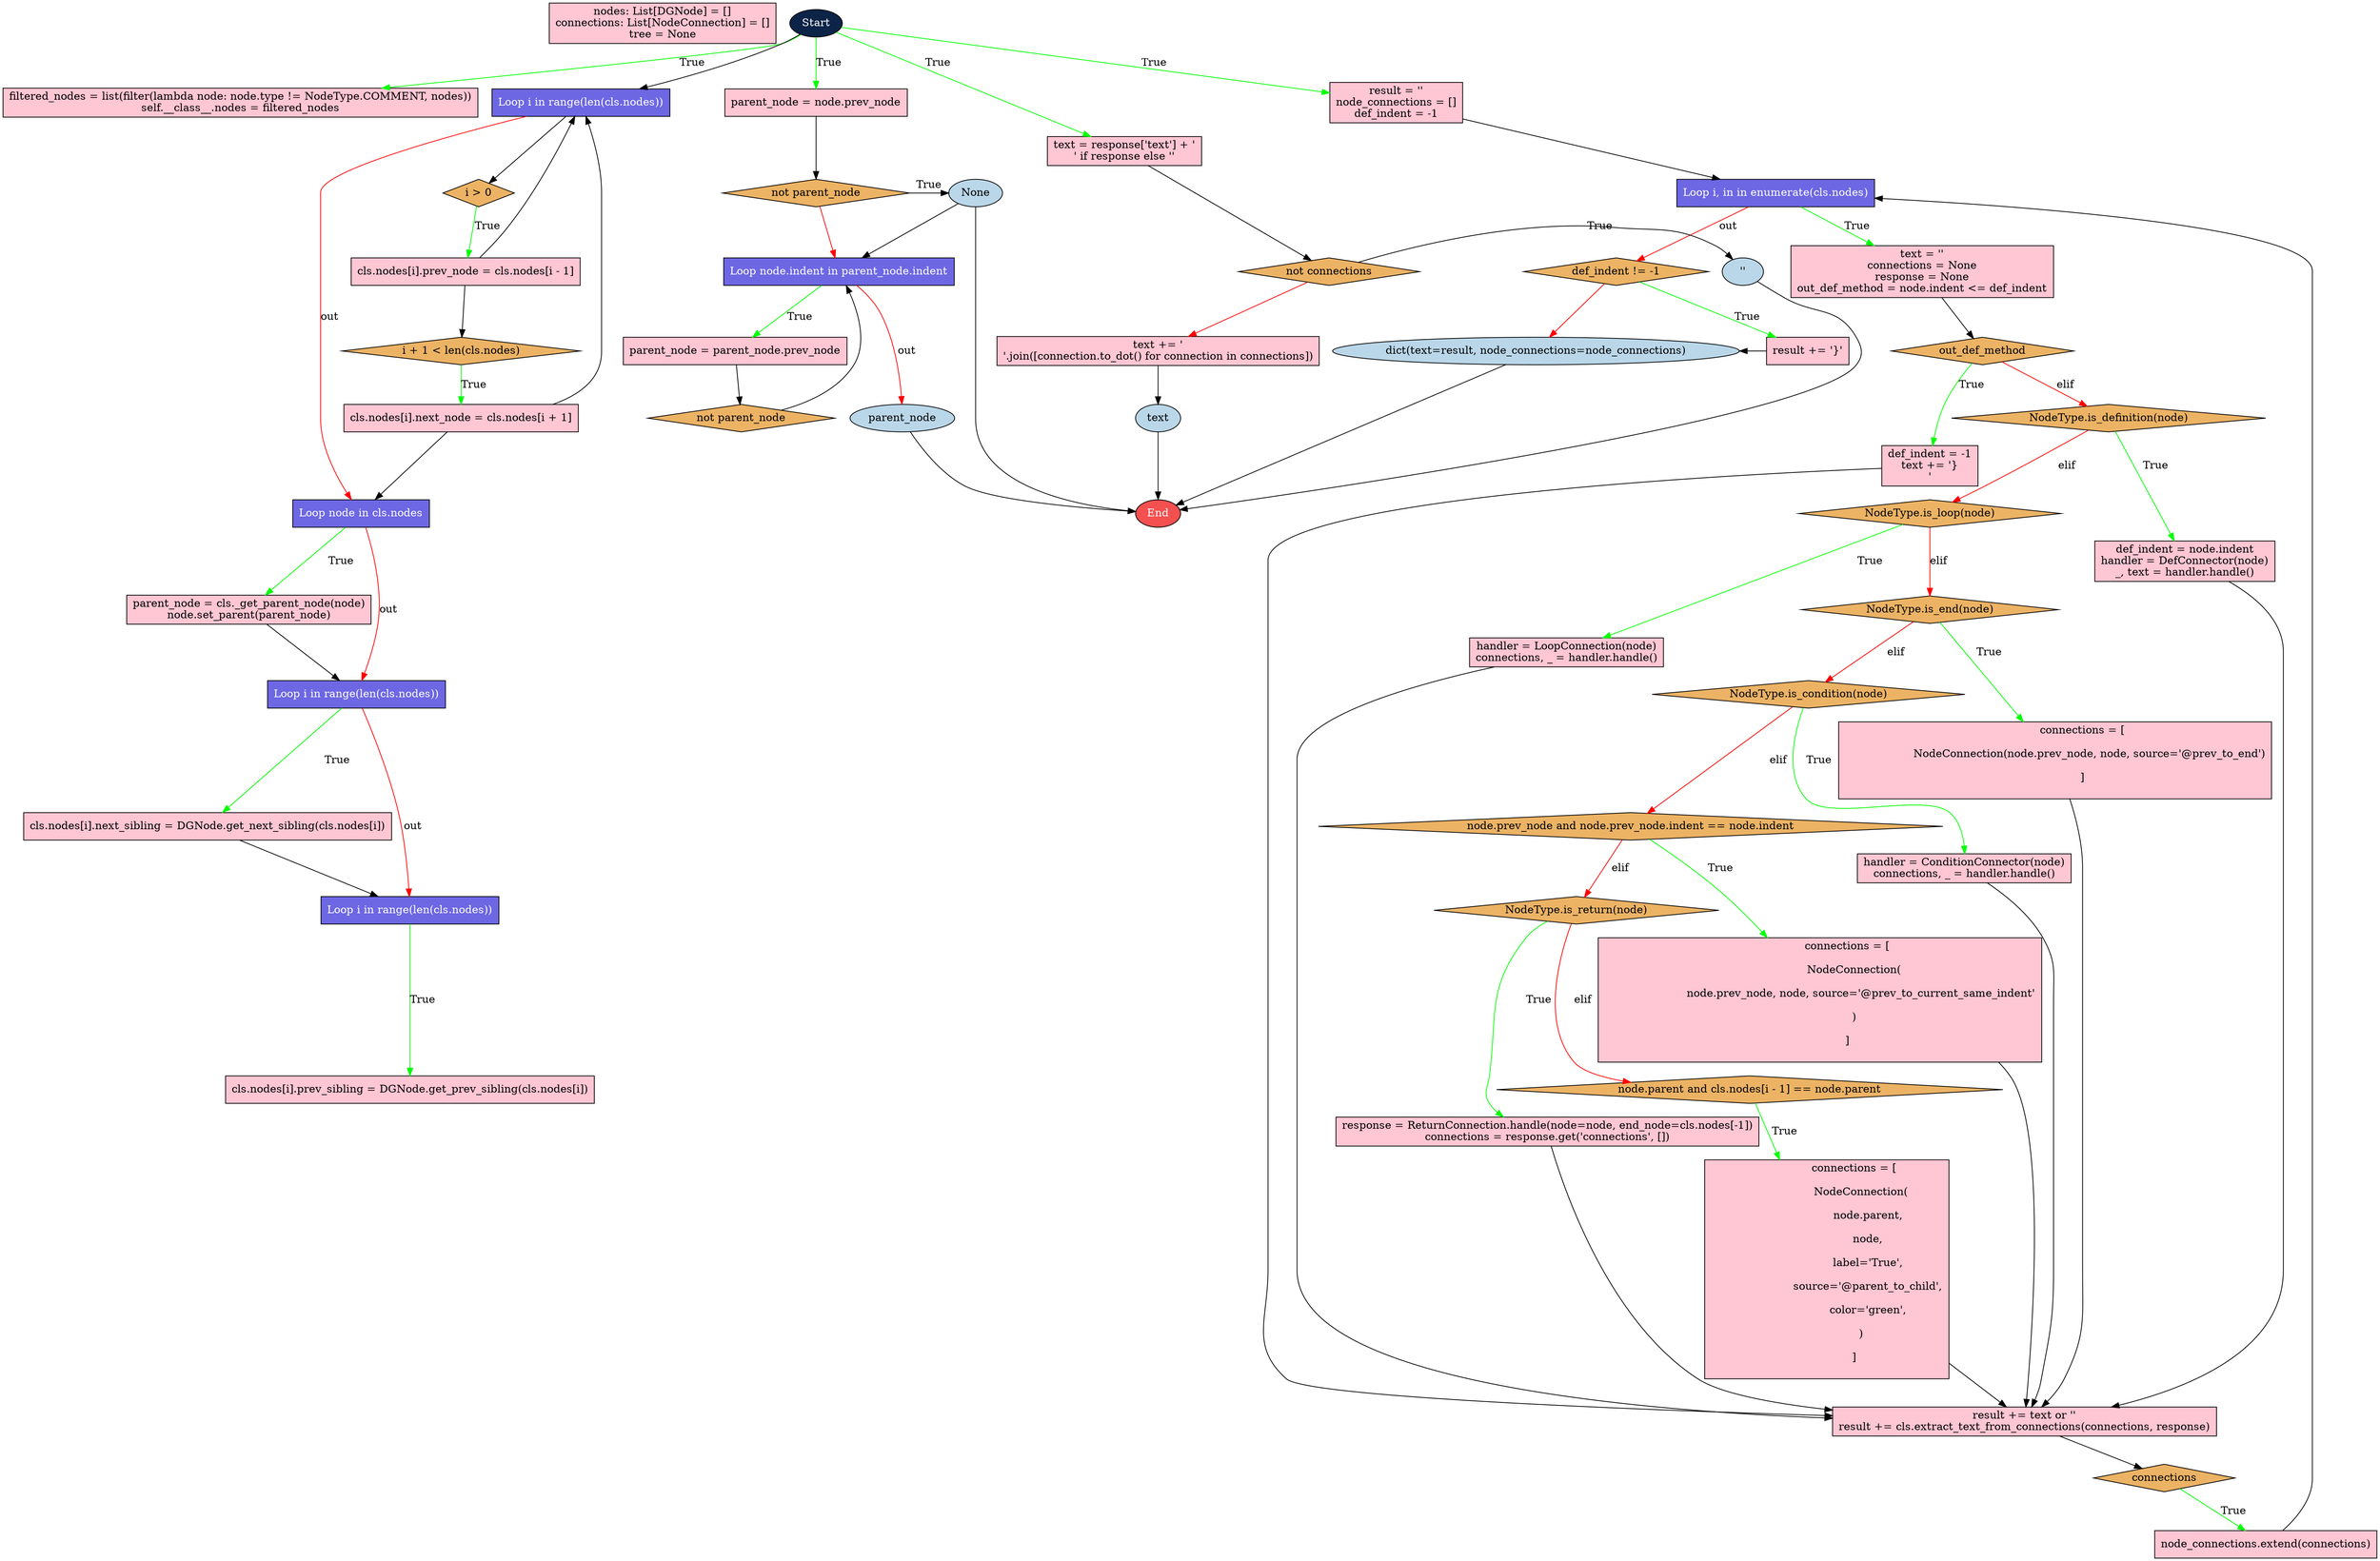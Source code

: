 digraph my_graph {
bgcolor="white"
L18 [shape=rect] [label="nodes: List[DGNode] = []
connections: List[NodeConnection] = []
tree = None
"] [type="STATEMENT"] [style=filled fillcolor="#FFC6D3" fontcolor=black]

L0 [shape=ellipse] [label="Start"] [type="START"] [style=filled fillcolor="#0B2447" fontcolor=white]
L23 [shape=rect] [label="filtered_nodes = list(filter(lambda node: node.type != NodeType.COMMENT, nodes))
self.__class__.nodes = filtered_nodes
"] [type="STATEMENT"] [style=filled fillcolor="#FFC6D3" fontcolor=black]

L0 [shape=ellipse] [label="Start"] [type="START"] [style=filled fillcolor="#0B2447" fontcolor=white]
L33 [shape=rect] [label="Loop i in range(len(cls.nodes))"] [type="LOOP"] [style=filled fillcolor="#6D67E4" fontcolor=white]
L34 [shape=diamond] [label="i > 0"] [type="CONDITIONS"] [style=filled fillcolor="#ECB365" fontcolor=black]
L35 [shape=rect] [label="cls.nodes[i].prev_node = cls.nodes[i - 1]
"] [type="STATEMENT"] [style=filled fillcolor="#FFC6D3" fontcolor=black]
L36 [shape=diamond] [label="i + 1 < len(cls.nodes)"] [type="CONDITIONS"] [style=filled fillcolor="#ECB365" fontcolor=black]
L37 [shape=rect] [label="cls.nodes[i].next_node = cls.nodes[i + 1]
"] [type="STATEMENT"] [style=filled fillcolor="#FFC6D3" fontcolor=black]
L39 [shape=rect] [label="Loop node in cls.nodes"] [type="LOOP"] [style=filled fillcolor="#6D67E4" fontcolor=white]
L40 [shape=rect] [label="parent_node = cls._get_parent_node(node)
node.set_parent(parent_node)
"] [type="STATEMENT"] [style=filled fillcolor="#FFC6D3" fontcolor=black]
L43 [shape=rect] [label="Loop i in range(len(cls.nodes))"] [type="LOOP"] [style=filled fillcolor="#6D67E4" fontcolor=white]
L44 [shape=rect] [label="cls.nodes[i].next_sibling = DGNode.get_next_sibling(cls.nodes[i])
"] [type="STATEMENT"] [style=filled fillcolor="#FFC6D3" fontcolor=black]
L46 [shape=rect] [label="Loop i in range(len(cls.nodes))"] [type="LOOP"] [style=filled fillcolor="#6D67E4" fontcolor=white]
L47 [shape=rect] [label="cls.nodes[i].prev_sibling = DGNode.get_prev_sibling(cls.nodes[i])
"] [type="STATEMENT"] [style=filled fillcolor="#FFC6D3" fontcolor=black]

L0 [shape=ellipse] [label="Start"] [type="START"] [style=filled fillcolor="#0B2447" fontcolor=white]
L60 [shape=rect] [label="parent_node = node.prev_node
"] [type="STATEMENT"] [style=filled fillcolor="#FFC6D3" fontcolor=black]
L61 [shape=diamond] [label="not parent_node"] [type="CONDITIONS"] [style=filled fillcolor="#ECB365" fontcolor=black]
L62 [shape=ellipse] [label="None"] [type="RETURN"] [style=filled fillcolor="#BAD7E9" fontcolor=black]
L63 [shape=rect] [label="Loop node.indent in parent_node.indent"] [type="LOOP"] [style=filled fillcolor="#6D67E4" fontcolor=white]
L64 [shape=rect] [label="parent_node = parent_node.prev_node
"] [type="STATEMENT"] [style=filled fillcolor="#FFC6D3" fontcolor=black]
L65 [shape=diamond] [label="not parent_node"] [type="CONDITIONS"] [style=filled fillcolor="#ECB365" fontcolor=black]
L67 [shape=ellipse] [label="parent_node"] [type="RETURN"] [style=filled fillcolor="#BAD7E9" fontcolor=black]

L0 [shape=ellipse] [label="Start"] [type="START"] [style=filled fillcolor="#0B2447" fontcolor=white]
L77 [shape=rect] [label="result = ''
node_connections = []
def_indent = -1
"] [type="STATEMENT"] [style=filled fillcolor="#FFC6D3" fontcolor=black]
L80 [shape=rect] [label="Loop i, in in enumerate(cls.nodes)"] [type="LOOP"] [style=filled fillcolor="#6D67E4" fontcolor=white]
L81 [shape=rect] [label="text = ''
connections = None
response = None
out_def_method = node.indent <= def_indent
"] [type="STATEMENT"] [style=filled fillcolor="#FFC6D3" fontcolor=black]
L85 [shape=diamond] [label="out_def_method"] [type="CONDITIONS"] [style=filled fillcolor="#ECB365" fontcolor=black]
L86 [shape=rect] [label="def_indent = -1
text += '}\n'
"] [type="STATEMENT"] [style=filled fillcolor="#FFC6D3" fontcolor=black]
L89 [shape=diamond] [label="NodeType.is_definition(node)"] [type="CONDITIONS"] [style=filled fillcolor="#ECB365" fontcolor=black]
L90 [shape=rect] [label="def_indent = node.indent
handler = DefConnector(node)
_, text = handler.handle()
"] [type="STATEMENT"] [style=filled fillcolor="#FFC6D3" fontcolor=black]
L94 [shape=diamond] [label="NodeType.is_loop(node)"] [type="CONDITIONS"] [style=filled fillcolor="#ECB365" fontcolor=black]
L95 [shape=rect] [label="handler = LoopConnection(node)
connections, _ = handler.handle()
"] [type="STATEMENT"] [style=filled fillcolor="#FFC6D3" fontcolor=black]
L98 [shape=diamond] [label="NodeType.is_end(node)"] [type="CONDITIONS"] [style=filled fillcolor="#ECB365" fontcolor=black]
L99 [shape=rect] [label="                connections = [

                    NodeConnection(node.prev_node, node, source='@prev_to_end')

                ]

"] [type="STATEMENT"] [style=filled fillcolor="#FFC6D3" fontcolor=black]
L103 [shape=diamond] [label="NodeType.is_condition(node)"] [type="CONDITIONS"] [style=filled fillcolor="#ECB365" fontcolor=black]
L104 [shape=rect] [label="handler = ConditionConnector(node)
connections, _ = handler.handle()
"] [type="STATEMENT"] [style=filled fillcolor="#FFC6D3" fontcolor=black]
L107 [shape=diamond] [label="node.prev_node and node.prev_node.indent == node.indent"] [type="CONDITIONS"] [style=filled fillcolor="#ECB365" fontcolor=black]
L108 [shape=rect] [label="                connections = [

                    NodeConnection(

                        node.prev_node, node, source='@prev_to_current_same_indent'

                    )

                ]

"] [type="STATEMENT"] [style=filled fillcolor="#FFC6D3" fontcolor=black]
L114 [shape=diamond] [label="NodeType.is_return(node)"] [type="CONDITIONS"] [style=filled fillcolor="#ECB365" fontcolor=black]
L115 [shape=rect] [label="response = ReturnConnection.handle(node=node, end_node=cls.nodes[-1])
connections = response.get('connections', [])
"] [type="STATEMENT"] [style=filled fillcolor="#FFC6D3" fontcolor=black]
L118 [shape=diamond] [label="node.parent and cls.nodes[i - 1] == node.parent"] [type="CONDITIONS"] [style=filled fillcolor="#ECB365" fontcolor=black]
L119 [shape=rect] [label="                connections = [

                    NodeConnection(

                        node.parent,

                        node,

                        label='True',

                        source='@parent_to_child',

                        color='green',

                    )

                ]

"] [type="STATEMENT"] [style=filled fillcolor="#FFC6D3" fontcolor=black]
L129 [shape=rect] [label="result += text or ''
result += cls.extract_text_from_connections(connections, response)
"] [type="STATEMENT"] [style=filled fillcolor="#FFC6D3" fontcolor=black]
L131 [shape=diamond] [label="connections"] [type="CONDITIONS"] [style=filled fillcolor="#ECB365" fontcolor=black]
L132 [shape=rect] [label="node_connections.extend(connections)
"] [type="STATEMENT"] [style=filled fillcolor="#FFC6D3" fontcolor=black]
L133 [shape=diamond] [label="def_indent != -1"] [type="CONDITIONS"] [style=filled fillcolor="#ECB365" fontcolor=black]
L134 [shape=rect] [label="result += '}'
"] [type="STATEMENT"] [style=filled fillcolor="#FFC6D3" fontcolor=black]
L135 [shape=ellipse] [label="dict(text=result, node_connections=node_connections)"] [type="RETURN"] [style=filled fillcolor="#BAD7E9" fontcolor=black]

L0 [shape=ellipse] [label="Start"] [type="START"] [style=filled fillcolor="#0B2447" fontcolor=white]
L139 [shape=rect] [label="text = response['text'] + '\n' if response else ''
"] [type="STATEMENT"] [style=filled fillcolor="#FFC6D3" fontcolor=black]
L140 [shape=diamond] [label="not connections"] [type="CONDITIONS"] [style=filled fillcolor="#ECB365" fontcolor=black]
L141 [shape=ellipse] [label="''"] [type="RETURN"] [style=filled fillcolor="#BAD7E9" fontcolor=black]
L142 [shape=rect] [label="text += '\n'.join([connection.to_dot() for connection in connections])
"] [type="STATEMENT"] [style=filled fillcolor="#FFC6D3" fontcolor=black]
L143 [shape=ellipse] [label="text"] [type="RETURN"] [style=filled fillcolor="#BAD7E9" fontcolor=black]
L999999 [shape=ellipse] [label="End"] [type="END"] [style=filled fillcolor="#F45050" fontcolor=white]
subgraph cluster___init__ {
label = "__init__";
}L0 -> L23 [color=green] [label=True] [source="@parent_to_child : {} -> ACNode(_info={'type': 'ASSIGN', 'value': 'filtered_nodes = list(filter(lambda node: node.type != NodeType.COMMENT, nodes))\nself.__class__.nodes = filtered_nodes\n'}, _type='STATEMENT', _indent=8, _line_no=23)"]
subgraph cluster_parse_relationship_tree {
label = "parse_relationship_tree";
}L0 -> L33   [source="@prev_to_loop : {} -> ACNode(_info={'item': 'i', 'list': 'range(len(cls.nodes))'}, _type='LOOP', _indent=8, _line_no=33)"]
L33 -> L39 [color=red] [label=out] [source="@loop_to_next : ACNode(_info={'item': 'i', 'list': 'range(len(cls.nodes))'}, _type='LOOP', _indent=8, _line_no=33) -> ACNode(_info={'item': 'node', 'list': 'cls.nodes'}, _type='LOOP', _indent=8, _line_no=39)"]
L33 -> L34   [source="@if_to_prev_node : ACNode(_info={'item': 'i', 'list': 'range(len(cls.nodes))'}, _type='LOOP', _indent=8, _line_no=33) -> ACNode(_info={'conditions': 'i > 0', 'value': 'i > 0', 'type': 'IF'}, _type='CONDITIONS', _indent=12, _line_no=34)"]
L35 -> L33   [source="@last_child_to_next_sibling : ACNode(_info={'type': 'ASSIGN', 'value': 'cls.nodes[i].prev_node = cls.nodes[i - 1]\n'}, _type='STATEMENT', _indent=16, _line_no=35) -> ACNode(_info={'item': 'i', 'list': 'range(len(cls.nodes))'}, _type='LOOP', _indent=8, _line_no=33)"]
L34 -> L35 [color=green] [label=True] [source="@parent_to_child : ACNode(_info={'conditions': 'i > 0', 'value': 'i > 0', 'type': 'IF'}, _type='CONDITIONS', _indent=12, _line_no=34) -> ACNode(_info={'type': 'ASSIGN', 'value': 'cls.nodes[i].prev_node = cls.nodes[i - 1]\n'}, _type='STATEMENT', _indent=16, _line_no=35)"]
L35 -> L36   [source="@if_to_prev_node : ACNode(_info={'type': 'ASSIGN', 'value': 'cls.nodes[i].prev_node = cls.nodes[i - 1]\n'}, _type='STATEMENT', _indent=16, _line_no=35) -> ACNode(_info={'conditions': 'i + 1 < len(cls.nodes)', 'value': 'i + 1 < len(cls.nodes)', 'type': 'IF'}, _type='CONDITIONS', _indent=12, _line_no=36)"]
L37 -> L33   [source="@last_child_to_next_sibling : ACNode(_info={'type': 'ASSIGN', 'value': 'cls.nodes[i].next_node = cls.nodes[i + 1]\n'}, _type='STATEMENT', _indent=16, _line_no=37) -> ACNode(_info={'item': 'i', 'list': 'range(len(cls.nodes))'}, _type='LOOP', _indent=8, _line_no=33)"]
L36 -> L37 [color=green] [label=True] [source="@parent_to_child : ACNode(_info={'conditions': 'i + 1 < len(cls.nodes)', 'value': 'i + 1 < len(cls.nodes)', 'type': 'IF'}, _type='CONDITIONS', _indent=12, _line_no=36) -> ACNode(_info={'type': 'ASSIGN', 'value': 'cls.nodes[i].next_node = cls.nodes[i + 1]\n'}, _type='STATEMENT', _indent=16, _line_no=37)"]
L37 -> L39   [source="@prev_to_loop : ACNode(_info={'type': 'ASSIGN', 'value': 'cls.nodes[i].next_node = cls.nodes[i + 1]\n'}, _type='STATEMENT', _indent=16, _line_no=37) -> ACNode(_info={'item': 'node', 'list': 'cls.nodes'}, _type='LOOP', _indent=8, _line_no=39)"]
L39 -> L43 [color=red] [label=out] [source="@loop_to_next : ACNode(_info={'item': 'node', 'list': 'cls.nodes'}, _type='LOOP', _indent=8, _line_no=39) -> ACNode(_info={'item': 'i', 'list': 'range(len(cls.nodes))'}, _type='LOOP', _indent=8, _line_no=43)"]
L39 -> L40 [color=green] [label=True] [source="@parent_to_child : ACNode(_info={'item': 'node', 'list': 'cls.nodes'}, _type='LOOP', _indent=8, _line_no=39) -> ACNode(_info={'type': 'ASSIGN', 'value': 'parent_node = cls._get_parent_node(node)\nnode.set_parent(parent_node)\n'}, _type='STATEMENT', _indent=12, _line_no=40)"]
L40 -> L43   [source="@prev_to_loop : ACNode(_info={'type': 'ASSIGN', 'value': 'parent_node = cls._get_parent_node(node)\nnode.set_parent(parent_node)\n'}, _type='STATEMENT', _indent=12, _line_no=40) -> ACNode(_info={'item': 'i', 'list': 'range(len(cls.nodes))'}, _type='LOOP', _indent=8, _line_no=43)"]
L43 -> L46 [color=red] [label=out] [source="@loop_to_next : ACNode(_info={'item': 'i', 'list': 'range(len(cls.nodes))'}, _type='LOOP', _indent=8, _line_no=43) -> ACNode(_info={'item': 'i', 'list': 'range(len(cls.nodes))'}, _type='LOOP', _indent=8, _line_no=46)"]
L43 -> L44 [color=green] [label=True] [source="@parent_to_child : ACNode(_info={'item': 'i', 'list': 'range(len(cls.nodes))'}, _type='LOOP', _indent=8, _line_no=43) -> ACNode(_info={'type': 'ASSIGN', 'value': 'cls.nodes[i].next_sibling = DGNode.get_next_sibling(cls.nodes[i])\n'}, _type='STATEMENT', _indent=12, _line_no=44)"]
L44 -> L46   [source="@prev_to_loop : ACNode(_info={'type': 'ASSIGN', 'value': 'cls.nodes[i].next_sibling = DGNode.get_next_sibling(cls.nodes[i])\n'}, _type='STATEMENT', _indent=12, _line_no=44) -> ACNode(_info={'item': 'i', 'list': 'range(len(cls.nodes))'}, _type='LOOP', _indent=8, _line_no=46)"]

L46 -> L47 [color=green] [label=True] [source="@parent_to_child : ACNode(_info={'item': 'i', 'list': 'range(len(cls.nodes))'}, _type='LOOP', _indent=8, _line_no=46) -> ACNode(_info={'type': 'ASSIGN', 'value': 'cls.nodes[i].prev_sibling = DGNode.get_prev_sibling(cls.nodes[i])\n'}, _type='STATEMENT', _indent=12, _line_no=47)"]
subgraph cluster__get_parent_node {
label = "_get_parent_node";
}L0 -> L60 [color=green] [label=True] [source="@parent_to_child : {} -> ACNode(_info={'type': 'ASSIGN', 'value': 'parent_node = node.prev_node\n'}, _type='STATEMENT', _indent=8, _line_no=60)"]
L60 -> L61   [source="@if_to_prev_node : ACNode(_info={'type': 'ASSIGN', 'value': 'parent_node = node.prev_node\n'}, _type='STATEMENT', _indent=8, _line_no=60) -> ACNode(_info={'conditions': 'not parent_node', 'value': 'not parent_node', 'type': 'IF'}, _type='CONDITIONS', _indent=8, _line_no=61)"]
L61 -> L63 [color=red]  [source="@if_to_next_sibling : ACNode(_info={'conditions': 'not parent_node', 'value': 'not parent_node', 'type': 'IF'}, _type='CONDITIONS', _indent=8, _line_no=61) -> ACNode(_info={'item': 'node.indent', 'list': 'parent_node.indent'}, _type='LOOP', _indent=8, _line_no=63)"]
{rank=same; L61; L62;}
L62 -> L999999   [source="@return_to_end : ACNode(_info={'name': 'None'}, _type='RETURN', _indent=12, _line_no=62) -> {}"]
L61 -> L62  [label=True] [source="@return_2 : ACNode(_info={'conditions': 'not parent_node', 'value': 'not parent_node', 'type': 'IF'}, _type='CONDITIONS', _indent=8, _line_no=61) -> ACNode(_info={'name': 'None'}, _type='RETURN', _indent=12, _line_no=62)"]
L62 -> L63   [source="@prev_to_loop : ACNode(_info={'name': 'None'}, _type='RETURN', _indent=12, _line_no=62) -> ACNode(_info={'item': 'node.indent', 'list': 'parent_node.indent'}, _type='LOOP', _indent=8, _line_no=63)"]
L63 -> L67 [color=red] [label=out] [source="@loop_to_next : ACNode(_info={'item': 'node.indent', 'list': 'parent_node.indent'}, _type='LOOP', _indent=8, _line_no=63) -> ACNode(_info={'name': 'parent_node'}, _type='RETURN', _indent=8, _line_no=67)"]
L63 -> L64 [color=green] [label=True] [source="@parent_to_child : ACNode(_info={'item': 'node.indent', 'list': 'parent_node.indent'}, _type='LOOP', _indent=8, _line_no=63) -> ACNode(_info={'type': 'ASSIGN', 'value': 'parent_node = parent_node.prev_node\n'}, _type='STATEMENT', _indent=12, _line_no=64)"]
L64 -> L65   [source="@if_to_prev_node : ACNode(_info={'type': 'ASSIGN', 'value': 'parent_node = parent_node.prev_node\n'}, _type='STATEMENT', _indent=12, _line_no=64) -> ACNode(_info={'conditions': 'not parent_node', 'value': 'not parent_node', 'type': 'IF'}, _type='CONDITIONS', _indent=12, _line_no=65)"]
L65 -> L63   [source="@last_child_to_next_sibling : ACNode(_info={'conditions': 'not parent_node', 'value': 'not parent_node', 'type': 'IF'}, _type='CONDITIONS', _indent=12, _line_no=65) -> ACNode(_info={'item': 'node.indent', 'list': 'parent_node.indent'}, _type='LOOP', _indent=8, _line_no=63)"]
{rank=same; L65; L67;}
L67 -> L999999   [source="@return_to_end : ACNode(_info={'name': 'parent_node'}, _type='RETURN', _indent=8, _line_no=67) -> {}"]
subgraph cluster_render {
label = "render";
}L0 -> L77 [color=green] [label=True] [source="@parent_to_child : {} -> ACNode(_info={'type': 'ASSIGN', 'value': 'result = ''\nnode_connections = []\ndef_indent = -1\n'}, _type='STATEMENT', _indent=8, _line_no=77)"]
L77 -> L80   [source="@prev_to_loop : ACNode(_info={'type': 'ASSIGN', 'value': 'result = ''\nnode_connections = []\ndef_indent = -1\n'}, _type='STATEMENT', _indent=8, _line_no=77) -> ACNode(_info={'item': 'i,', 'list': 'in enumerate(cls.nodes)'}, _type='LOOP', _indent=8, _line_no=80)"]
L80 -> L133 [color=red] [label=out] [source="@loop_to_next : ACNode(_info={'item': 'i,', 'list': 'in enumerate(cls.nodes)'}, _type='LOOP', _indent=8, _line_no=80) -> ACNode(_info={'conditions': 'def_indent != -1', 'value': 'def_indent != -1', 'type': 'IF'}, _type='CONDITIONS', _indent=8, _line_no=133)"]
L80 -> L81 [color=green] [label=True] [source="@parent_to_child : ACNode(_info={'item': 'i,', 'list': 'in enumerate(cls.nodes)'}, _type='LOOP', _indent=8, _line_no=80) -> ACNode(_info={'type': 'ASSIGN', 'value': 'text = ''\nconnections = None\nresponse = None\nout_def_method = node.indent <= def_indent\n'}, _type='STATEMENT', _indent=12, _line_no=81)"]
L81 -> L85   [source="@if_to_prev_node : ACNode(_info={'type': 'ASSIGN', 'value': 'text = ''\nconnections = None\nresponse = None\nout_def_method = node.indent <= def_indent\n'}, _type='STATEMENT', _indent=12, _line_no=81) -> ACNode(_info={'conditions': 'out_def_method', 'value': 'out_def_method', 'type': 'IF'}, _type='CONDITIONS', _indent=12, _line_no=85)"]
L85 -> L89 [color=red] [label=elif] [source="@if_or_if_to_elif : ACNode(_info={'conditions': 'out_def_method', 'value': 'out_def_method', 'type': 'IF'}, _type='CONDITIONS', _indent=12, _line_no=85) -> ACNode(_info={'conditions': 'NodeType.is_definition(node)', 'value': 'NodeType.is_definition(node)', 'type': 'ELIF'}, _type='CONDITIONS', _indent=12, _line_no=89)"]
L89 -> L94 [color=red] [label=elif] [source="@if_or_if_to_elif : ACNode(_info={'conditions': 'NodeType.is_definition(node)', 'value': 'NodeType.is_definition(node)', 'type': 'ELIF'}, _type='CONDITIONS', _indent=12, _line_no=89) -> ACNode(_info={'conditions': 'NodeType.is_loop(node)', 'value': 'NodeType.is_loop(node)', 'type': 'ELIF'}, _type='CONDITIONS', _indent=12, _line_no=94)"]
L94 -> L98 [color=red] [label=elif] [source="@if_or_if_to_elif : ACNode(_info={'conditions': 'NodeType.is_loop(node)', 'value': 'NodeType.is_loop(node)', 'type': 'ELIF'}, _type='CONDITIONS', _indent=12, _line_no=94) -> ACNode(_info={'conditions': 'NodeType.is_end(node)', 'value': 'NodeType.is_end(node)', 'type': 'ELIF'}, _type='CONDITIONS', _indent=12, _line_no=98)"]
L98 -> L103 [color=red] [label=elif] [source="@if_or_if_to_elif : ACNode(_info={'conditions': 'NodeType.is_end(node)', 'value': 'NodeType.is_end(node)', 'type': 'ELIF'}, _type='CONDITIONS', _indent=12, _line_no=98) -> ACNode(_info={'conditions': 'NodeType.is_condition(node)', 'value': 'NodeType.is_condition(node)', 'type': 'ELIF'}, _type='CONDITIONS', _indent=12, _line_no=103)"]
L103 -> L107 [color=red] [label=elif] [source="@if_or_if_to_elif : ACNode(_info={'conditions': 'NodeType.is_condition(node)', 'value': 'NodeType.is_condition(node)', 'type': 'ELIF'}, _type='CONDITIONS', _indent=12, _line_no=103) -> ACNode(_info={'conditions': 'node.prev_node and node.prev_node.indent == node.indent', 'value': 'node.prev_node and node.prev_node.indent == node.indent', 'type': 'ELIF'}, _type='CONDITIONS', _indent=12, _line_no=107)"]
L107 -> L114 [color=red] [label=elif] [source="@if_or_if_to_elif : ACNode(_info={'conditions': 'node.prev_node and node.prev_node.indent == node.indent', 'value': 'node.prev_node and node.prev_node.indent == node.indent', 'type': 'ELIF'}, _type='CONDITIONS', _indent=12, _line_no=107) -> ACNode(_info={'conditions': 'NodeType.is_return(node)', 'value': 'NodeType.is_return(node)', 'type': 'ELIF'}, _type='CONDITIONS', _indent=12, _line_no=114)"]
L114 -> L118 [color=red] [label=elif] [source="@if_or_if_to_elif : ACNode(_info={'conditions': 'NodeType.is_return(node)', 'value': 'NodeType.is_return(node)', 'type': 'ELIF'}, _type='CONDITIONS', _indent=12, _line_no=114) -> ACNode(_info={'conditions': 'node.parent and cls.nodes[i - 1] == node.parent', 'value': 'node.parent and cls.nodes[i - 1] == node.parent', 'type': 'ELIF'}, _type='CONDITIONS', _indent=12, _line_no=118)"]
L86 -> L129   [source="@last_child_to_next_sibling : ACNode(_info={'type': 'ASSIGN', 'value': 'def_indent = -1\ntext += '}\\n'\n'}, _type='STATEMENT', _indent=16, _line_no=86) -> ACNode(_info={'type': 'ASSIGN', 'value': 'result += text or ''\nresult += cls.extract_text_from_connections(connections, response)\n'}, _type='STATEMENT', _indent=12, _line_no=129)"]
L85 -> L86 [color=green] [label=True] [source="@parent_to_child : ACNode(_info={'conditions': 'out_def_method', 'value': 'out_def_method', 'type': 'IF'}, _type='CONDITIONS', _indent=12, _line_no=85) -> ACNode(_info={'type': 'ASSIGN', 'value': 'def_indent = -1\ntext += '}\\n'\n'}, _type='STATEMENT', _indent=16, _line_no=86)"]
L90 -> L129   [source="@last_child_to_next_sibling : ACNode(_info={'type': 'ASSIGN', 'value': 'def_indent = node.indent\nhandler = DefConnector(node)\n_, text = handler.handle()\n'}, _type='STATEMENT', _indent=16, _line_no=90) -> ACNode(_info={'type': 'ASSIGN', 'value': 'result += text or ''\nresult += cls.extract_text_from_connections(connections, response)\n'}, _type='STATEMENT', _indent=12, _line_no=129)"]
L89 -> L90 [color=green] [label=True] [source="@parent_to_child : ACNode(_info={'conditions': 'NodeType.is_definition(node)', 'value': 'NodeType.is_definition(node)', 'type': 'ELIF'}, _type='CONDITIONS', _indent=12, _line_no=89) -> ACNode(_info={'type': 'ASSIGN', 'value': 'def_indent = node.indent\nhandler = DefConnector(node)\n_, text = handler.handle()\n'}, _type='STATEMENT', _indent=16, _line_no=90)"]
L95 -> L129   [source="@last_child_to_next_sibling : ACNode(_info={'type': 'ASSIGN', 'value': 'handler = LoopConnection(node)\nconnections, _ = handler.handle()\n'}, _type='STATEMENT', _indent=16, _line_no=95) -> ACNode(_info={'type': 'ASSIGN', 'value': 'result += text or ''\nresult += cls.extract_text_from_connections(connections, response)\n'}, _type='STATEMENT', _indent=12, _line_no=129)"]
L94 -> L95 [color=green] [label=True] [source="@parent_to_child : ACNode(_info={'conditions': 'NodeType.is_loop(node)', 'value': 'NodeType.is_loop(node)', 'type': 'ELIF'}, _type='CONDITIONS', _indent=12, _line_no=94) -> ACNode(_info={'type': 'ASSIGN', 'value': 'handler = LoopConnection(node)\nconnections, _ = handler.handle()\n'}, _type='STATEMENT', _indent=16, _line_no=95)"]
L99 -> L129   [source="@last_child_to_next_sibling : ACNode(_info={'type': 'ASSIGN', 'value': '                connections = [\n\n                    NodeConnection(node.prev_node, node, source='@prev_to_end')\n\n                ]\n\n'}, _type='STATEMENT', _indent=16, _line_no=99) -> ACNode(_info={'type': 'ASSIGN', 'value': 'result += text or ''\nresult += cls.extract_text_from_connections(connections, response)\n'}, _type='STATEMENT', _indent=12, _line_no=129)"]
L98 -> L99 [color=green] [label=True] [source="@parent_to_child : ACNode(_info={'conditions': 'NodeType.is_end(node)', 'value': 'NodeType.is_end(node)', 'type': 'ELIF'}, _type='CONDITIONS', _indent=12, _line_no=98) -> ACNode(_info={'type': 'ASSIGN', 'value': '                connections = [\n\n                    NodeConnection(node.prev_node, node, source='@prev_to_end')\n\n                ]\n\n'}, _type='STATEMENT', _indent=16, _line_no=99)"]
L104 -> L129   [source="@last_child_to_next_sibling : ACNode(_info={'type': 'ASSIGN', 'value': 'handler = ConditionConnector(node)\nconnections, _ = handler.handle()\n'}, _type='STATEMENT', _indent=16, _line_no=104) -> ACNode(_info={'type': 'ASSIGN', 'value': 'result += text or ''\nresult += cls.extract_text_from_connections(connections, response)\n'}, _type='STATEMENT', _indent=12, _line_no=129)"]
L103 -> L104 [color=green] [label=True] [source="@parent_to_child : ACNode(_info={'conditions': 'NodeType.is_condition(node)', 'value': 'NodeType.is_condition(node)', 'type': 'ELIF'}, _type='CONDITIONS', _indent=12, _line_no=103) -> ACNode(_info={'type': 'ASSIGN', 'value': 'handler = ConditionConnector(node)\nconnections, _ = handler.handle()\n'}, _type='STATEMENT', _indent=16, _line_no=104)"]
L108 -> L129   [source="@last_child_to_next_sibling : ACNode(_info={'type': 'ASSIGN', 'value': '                connections = [\n\n                    NodeConnection(\n\n                        node.prev_node, node, source='@prev_to_current_same_indent'\n\n                    )\n\n                ]\n\n'}, _type='STATEMENT', _indent=16, _line_no=108) -> ACNode(_info={'type': 'ASSIGN', 'value': 'result += text or ''\nresult += cls.extract_text_from_connections(connections, response)\n'}, _type='STATEMENT', _indent=12, _line_no=129)"]
L107 -> L108 [color=green] [label=True] [source="@parent_to_child : ACNode(_info={'conditions': 'node.prev_node and node.prev_node.indent == node.indent', 'value': 'node.prev_node and node.prev_node.indent == node.indent', 'type': 'ELIF'}, _type='CONDITIONS', _indent=12, _line_no=107) -> ACNode(_info={'type': 'ASSIGN', 'value': '                connections = [\n\n                    NodeConnection(\n\n                        node.prev_node, node, source='@prev_to_current_same_indent'\n\n                    )\n\n                ]\n\n'}, _type='STATEMENT', _indent=16, _line_no=108)"]
L115 -> L129   [source="@last_child_to_next_sibling : ACNode(_info={'type': 'ASSIGN', 'value': 'response = ReturnConnection.handle(node=node, end_node=cls.nodes[-1])\nconnections = response.get('connections', [])\n'}, _type='STATEMENT', _indent=16, _line_no=115) -> ACNode(_info={'type': 'ASSIGN', 'value': 'result += text or ''\nresult += cls.extract_text_from_connections(connections, response)\n'}, _type='STATEMENT', _indent=12, _line_no=129)"]
L114 -> L115 [color=green] [label=True] [source="@parent_to_child : ACNode(_info={'conditions': 'NodeType.is_return(node)', 'value': 'NodeType.is_return(node)', 'type': 'ELIF'}, _type='CONDITIONS', _indent=12, _line_no=114) -> ACNode(_info={'type': 'ASSIGN', 'value': 'response = ReturnConnection.handle(node=node, end_node=cls.nodes[-1])\nconnections = response.get('connections', [])\n'}, _type='STATEMENT', _indent=16, _line_no=115)"]
L119 -> L129   [source="@last_child_to_next_sibling : ACNode(_info={'type': 'ASSIGN', 'value': '                connections = [\n\n                    NodeConnection(\n\n                        node.parent,\n\n                        node,\n\n                        label='True',\n\n                        source='@parent_to_child',\n\n                        color='green',\n\n                    )\n\n                ]\n\n'}, _type='STATEMENT', _indent=16, _line_no=119) -> ACNode(_info={'type': 'ASSIGN', 'value': 'result += text or ''\nresult += cls.extract_text_from_connections(connections, response)\n'}, _type='STATEMENT', _indent=12, _line_no=129)"]
L118 -> L119 [color=green] [label=True] [source="@parent_to_child : ACNode(_info={'conditions': 'node.parent and cls.nodes[i - 1] == node.parent', 'value': 'node.parent and cls.nodes[i - 1] == node.parent', 'type': 'ELIF'}, _type='CONDITIONS', _indent=12, _line_no=118) -> ACNode(_info={'type': 'ASSIGN', 'value': '                connections = [\n\n                    NodeConnection(\n\n                        node.parent,\n\n                        node,\n\n                        label='True',\n\n                        source='@parent_to_child',\n\n                        color='green',\n\n                    )\n\n                ]\n\n'}, _type='STATEMENT', _indent=16, _line_no=119)"]
L129 -> L131   [source="@if_to_prev_node : ACNode(_info={'type': 'ASSIGN', 'value': 'result += text or ''\nresult += cls.extract_text_from_connections(connections, response)\n'}, _type='STATEMENT', _indent=12, _line_no=129) -> ACNode(_info={'conditions': 'connections', 'value': 'connections', 'type': 'IF'}, _type='CONDITIONS', _indent=12, _line_no=131)"]
L132 -> L80   [source="@last_child_to_next_sibling : ACNode(_info={'type': 'ASSIGN', 'value': 'node_connections.extend(connections)\n'}, _type='STATEMENT', _indent=16, _line_no=132) -> ACNode(_info={'item': 'i,', 'list': 'in enumerate(cls.nodes)'}, _type='LOOP', _indent=8, _line_no=80)"]
L131 -> L132 [color=green] [label=True] [source="@parent_to_child : ACNode(_info={'conditions': 'connections', 'value': 'connections', 'type': 'IF'}, _type='CONDITIONS', _indent=12, _line_no=131) -> ACNode(_info={'type': 'ASSIGN', 'value': 'node_connections.extend(connections)\n'}, _type='STATEMENT', _indent=16, _line_no=132)"]
L133 -> L135 [color=red]  [source="@if_to_next_sibling : ACNode(_info={'conditions': 'def_indent != -1', 'value': 'def_indent != -1', 'type': 'IF'}, _type='CONDITIONS', _indent=8, _line_no=133) -> ACNode(_info={'name': 'dict(text=result, node_connections=node_connections)'}, _type='RETURN', _indent=8, _line_no=135)"]
L134 -> L135   [source="@last_child_to_next_sibling : ACNode(_info={'type': 'ASSIGN', 'value': 'result += '}'\n'}, _type='STATEMENT', _indent=12, _line_no=134) -> ACNode(_info={'name': 'dict(text=result, node_connections=node_connections)'}, _type='RETURN', _indent=8, _line_no=135)"]
L133 -> L134 [color=green] [label=True] [source="@parent_to_child : ACNode(_info={'conditions': 'def_indent != -1', 'value': 'def_indent != -1', 'type': 'IF'}, _type='CONDITIONS', _indent=8, _line_no=133) -> ACNode(_info={'type': 'ASSIGN', 'value': 'result += '}'\n'}, _type='STATEMENT', _indent=12, _line_no=134)"]
{rank=same; L134; L135;}
L135 -> L999999   [source="@return_to_end : ACNode(_info={'name': 'dict(text=result, node_connections=node_connections)'}, _type='RETURN', _indent=8, _line_no=135) -> {}"]
subgraph cluster_extract_text_from_connections {
label = "extract_text_from_connections";
}L0 -> L139 [color=green] [label=True] [source="@parent_to_child : {} -> ACNode(_info={'type': 'ASSIGN', 'value': 'text = response['text'] + '\\n' if response else ''\n'}, _type='STATEMENT', _indent=8, _line_no=139)"]
L139 -> L140   [source="@if_to_prev_node : ACNode(_info={'type': 'ASSIGN', 'value': 'text = response['text'] + '\\n' if response else ''\n'}, _type='STATEMENT', _indent=8, _line_no=139) -> ACNode(_info={'conditions': 'not connections', 'value': 'not connections', 'type': 'IF'}, _type='CONDITIONS', _indent=8, _line_no=140)"]
L140 -> L142 [color=red]  [source="@if_to_next_sibling : ACNode(_info={'conditions': 'not connections', 'value': 'not connections', 'type': 'IF'}, _type='CONDITIONS', _indent=8, _line_no=140) -> ACNode(_info={'type': 'ASSIGN', 'value': 'text += '\\n'.join([connection.to_dot() for connection in connections])\n'}, _type='STATEMENT', _indent=8, _line_no=142)"]
{rank=same; L140; L141;}
L141 -> L999999   [source="@return_to_end : ACNode(_info={'name': ''''}, _type='RETURN', _indent=12, _line_no=141) -> {}"]
L140 -> L141  [label=True] [source="@return_2 : ACNode(_info={'conditions': 'not connections', 'value': 'not connections', 'type': 'IF'}, _type='CONDITIONS', _indent=8, _line_no=140) -> ACNode(_info={'name': ''''}, _type='RETURN', _indent=12, _line_no=141)"]
L142 -> L143   [source="@prev_to_current_same_indent : ACNode(_info={'type': 'ASSIGN', 'value': 'text += '\\n'.join([connection.to_dot() for connection in connections])\n'}, _type='STATEMENT', _indent=8, _line_no=142) -> ACNode(_info={'name': 'text'}, _type='RETURN', _indent=8, _line_no=143)"]
L143 -> L999999   [source="@prev_to_end : ACNode(_info={'name': 'text'}, _type='RETURN', _indent=8, _line_no=143) -> {}"]

}
